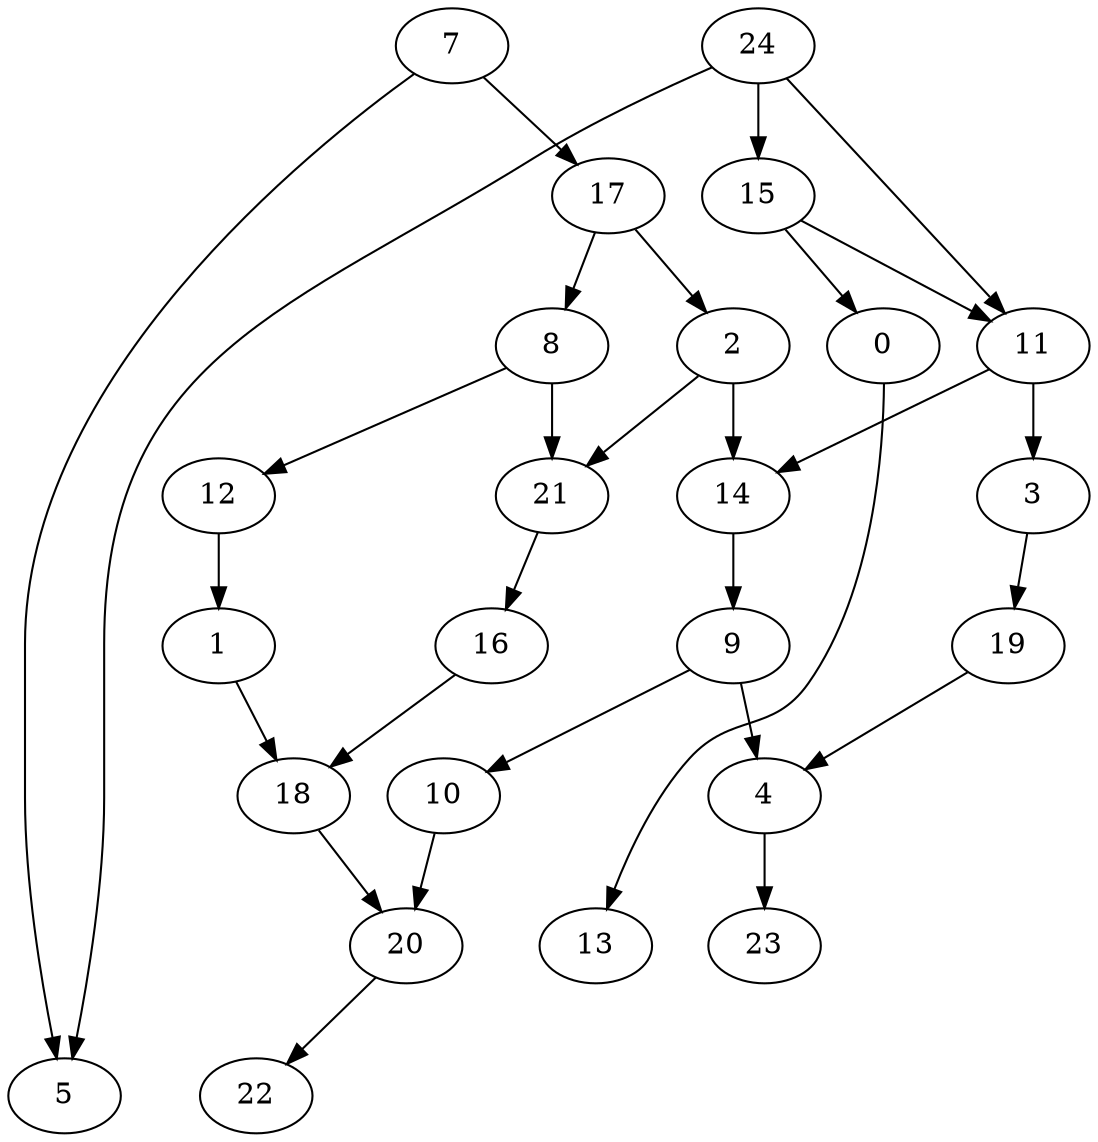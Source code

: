 digraph G {
    0;
    13;
    1;
    18;
    20;
    22;
    2;
    14;
    21;
    9;
    16;
    4;
    10;
    23;
    3;
    19;
    7;
    5;
    17;
    8;
    12;
    24;
    15;
    11;
    0 -> 13 [weight=0];
    1 -> 18 [weight=0];
    18 -> 20 [weight=2];
    20 -> 22 [weight=0];
    2 -> 14 [weight=2];
    2 -> 21 [weight=0];
    14 -> 9 [weight=2];
    21 -> 16 [weight=0];
    9 -> 4 [weight=0];
    9 -> 10 [weight=0];
    16 -> 18 [weight=0];
    4 -> 23 [weight=1];
    10 -> 20 [weight=2];
    3 -> 19 [weight=0];
    19 -> 4 [weight=0];
    7 -> 5 [weight=0];
    7 -> 17 [weight=0];
    17 -> 2 [weight=0];
    17 -> 8 [weight=0];
    8 -> 21 [weight=2];
    8 -> 12 [weight=0];
    12 -> 1 [weight=0];
    24 -> 5 [weight=0];
    24 -> 15 [weight=1];
    24 -> 11 [weight=0];
    15 -> 0 [weight=0];
    15 -> 11 [weight=0];
    11 -> 14 [weight=1];
    11 -> 3 [weight=1];
}
